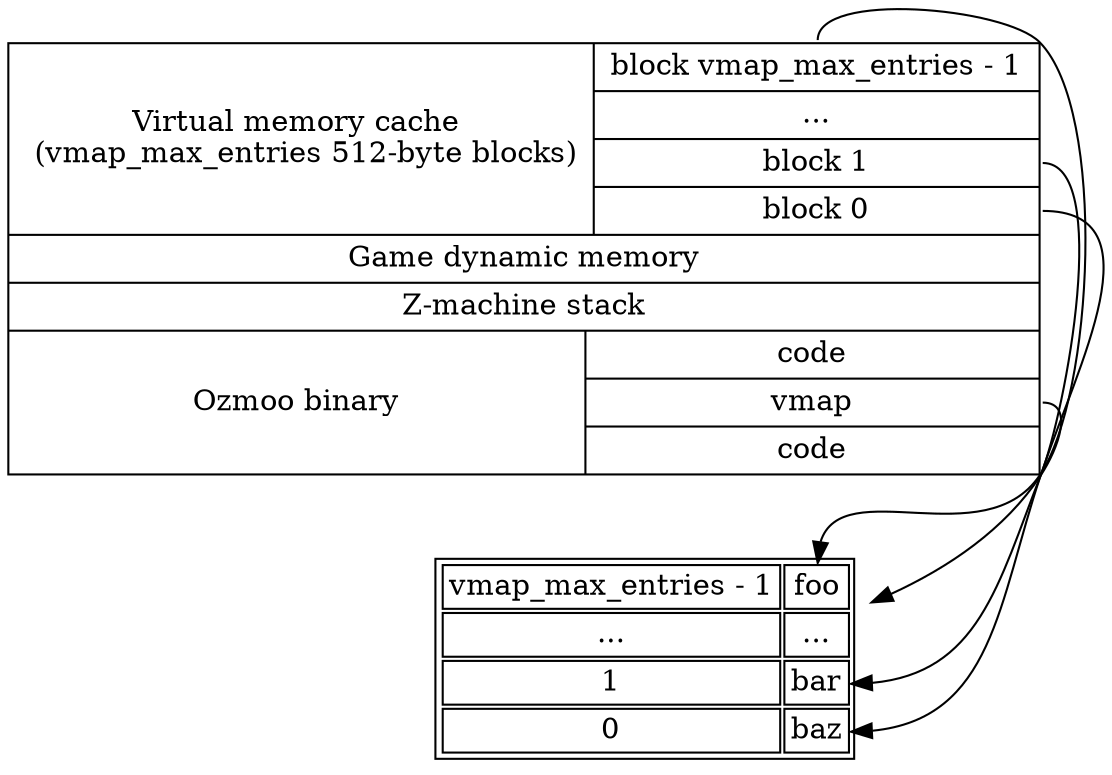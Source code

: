 digraph memory {
    node [shape=record];
    top [label="{ { Virtual memory cache \n (vmap_max_entries 512-byte blocks) | { <lastblock> block vmap_max_entries - 1 | ... | <block1> block 1 | <block0> block 0 } } | Game dynamic memory | Z-machine stack | { Ozmoo binary | { code | <vmap> vmap | code } } }"];

    node [shape=plaintext];
    # vmap [label="{ { vmap_max_entries - 1 | foo } | ... | { 1 | foo } | {0 | foo } }"];
    vmap [label=<
         <table>
            <tr><td>vmap_max_entries - 1</td><td port="lastblock">foo</td></tr>
            <tr><td>...</td><td>...</td></tr>
            <tr><td>1</td><td port="block1">bar</td></tr>
            <tr><td>0</td><td port="block0">baz</td></tr>
         </table>>];
    top:vmap -> vmap;
    top:lastblock -> vmap:lastblock;
    top:block1 -> vmap:block1;
    top:block0 -> vmap:block0;
}

# vi: sw=4 sts=4
